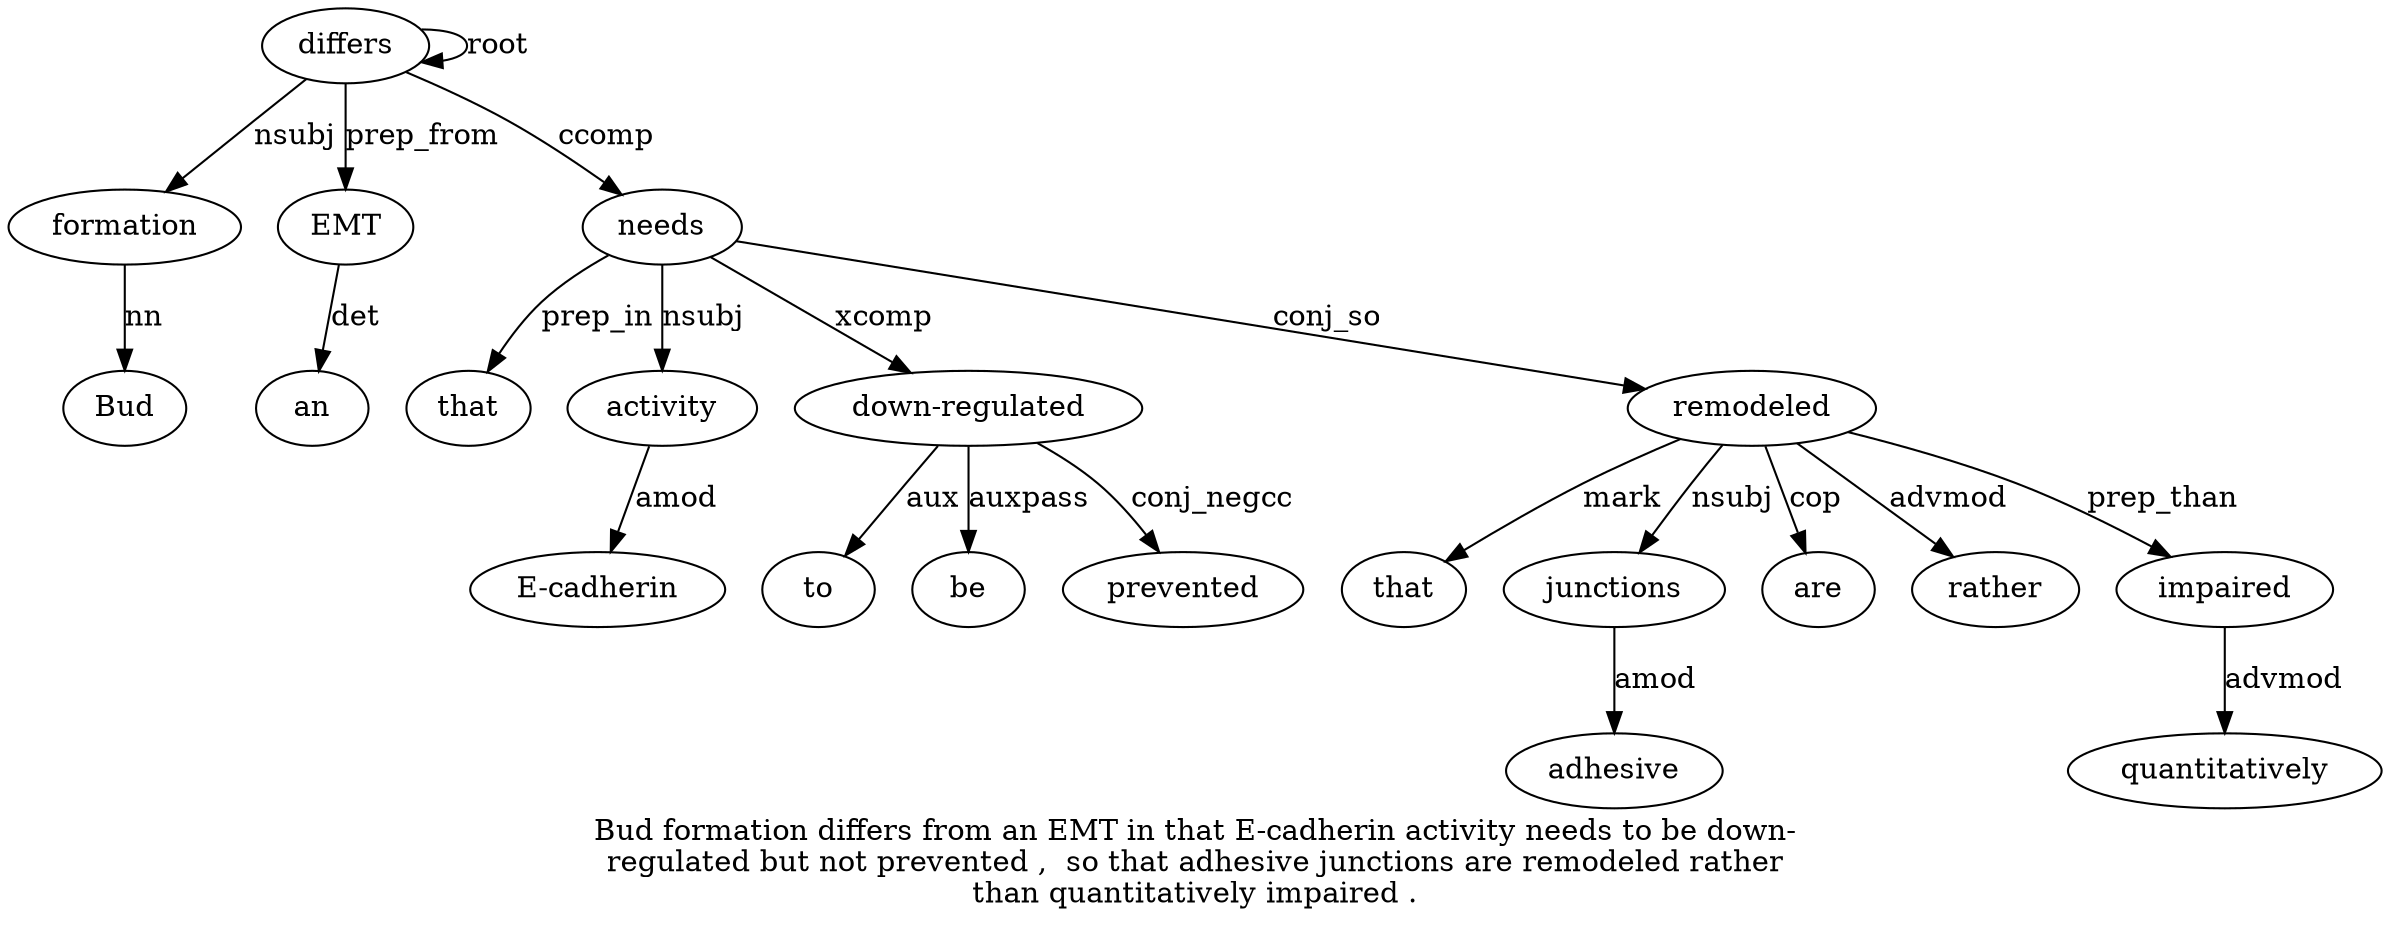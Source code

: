 digraph "Bud formation differs from an EMT in that E-cadherin activity needs to be down-regulated but not prevented ,  so that adhesive junctions are remodeled rather than quantitatively impaired ." {
label="Bud formation differs from an EMT in that E-cadherin activity needs to be down-
regulated but not prevented ,  so that adhesive junctions are remodeled rather
than quantitatively impaired .";
formation2 [style=filled, fillcolor=white, label=formation];
Bud1 [style=filled, fillcolor=white, label=Bud];
formation2 -> Bud1  [label=nn];
differs3 [style=filled, fillcolor=white, label=differs];
differs3 -> formation2  [label=nsubj];
differs3 -> differs3  [label=root];
EMT6 [style=filled, fillcolor=white, label=EMT];
an5 [style=filled, fillcolor=white, label=an];
EMT6 -> an5  [label=det];
differs3 -> EMT6  [label=prep_from];
needs11 [style=filled, fillcolor=white, label=needs];
that8 [style=filled, fillcolor=white, label=that];
needs11 -> that8  [label=prep_in];
activity10 [style=filled, fillcolor=white, label=activity];
"E-cadherin9" [style=filled, fillcolor=white, label="E-cadherin"];
activity10 -> "E-cadherin9"  [label=amod];
needs11 -> activity10  [label=nsubj];
differs3 -> needs11  [label=ccomp];
"down-regulated14" [style=filled, fillcolor=white, label="down-regulated"];
to12 [style=filled, fillcolor=white, label=to];
"down-regulated14" -> to12  [label=aux];
be13 [style=filled, fillcolor=white, label=be];
"down-regulated14" -> be13  [label=auxpass];
needs11 -> "down-regulated14"  [label=xcomp];
prevented17 [style=filled, fillcolor=white, label=prevented];
"down-regulated14" -> prevented17  [label=conj_negcc];
remodeled24 [style=filled, fillcolor=white, label=remodeled];
that20 [style=filled, fillcolor=white, label=that];
remodeled24 -> that20  [label=mark];
junctions22 [style=filled, fillcolor=white, label=junctions];
adhesive21 [style=filled, fillcolor=white, label=adhesive];
junctions22 -> adhesive21  [label=amod];
remodeled24 -> junctions22  [label=nsubj];
are23 [style=filled, fillcolor=white, label=are];
remodeled24 -> are23  [label=cop];
needs11 -> remodeled24  [label=conj_so];
rather25 [style=filled, fillcolor=white, label=rather];
remodeled24 -> rather25  [label=advmod];
impaired28 [style=filled, fillcolor=white, label=impaired];
quantitatively27 [style=filled, fillcolor=white, label=quantitatively];
impaired28 -> quantitatively27  [label=advmod];
remodeled24 -> impaired28  [label=prep_than];
}
